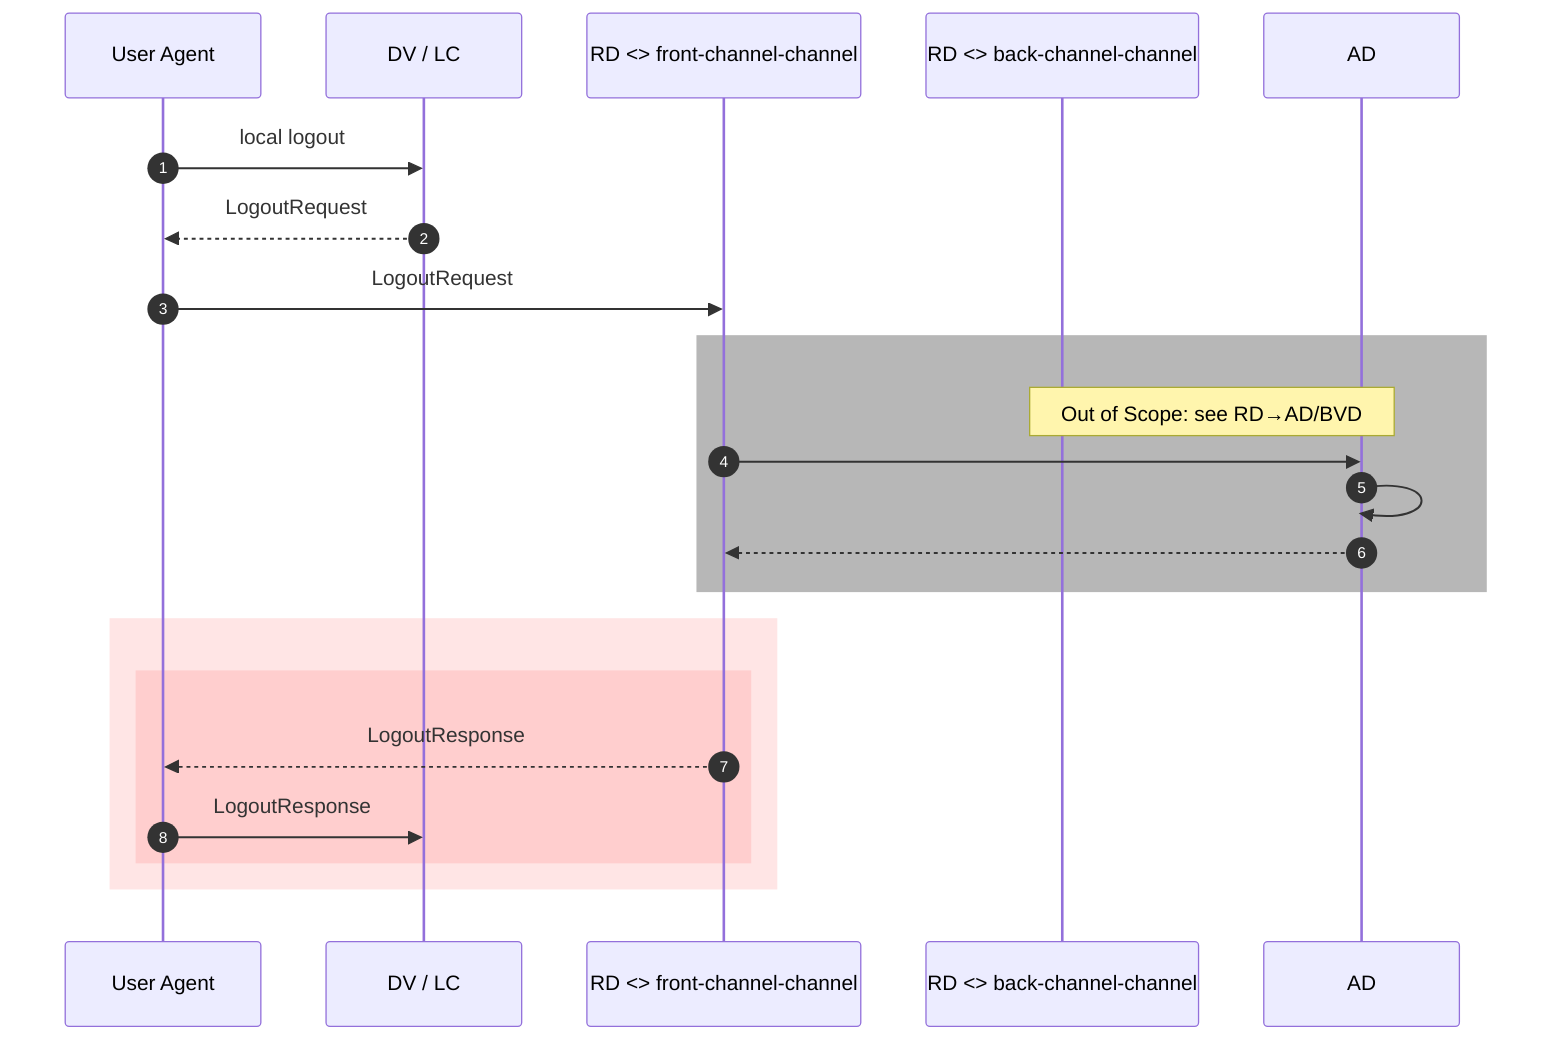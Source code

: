 %%{init: {
    "themeVariables": {"fontSize": "24px"},
    "sequence": {"boxMargin": 20}
}}%%
sequenceDiagram
autonumber
participant A as User Agent
participant B as DV / LC
participant C as RD <> front-channel-channel
participant D as RD <> back-channel-channel
participant E as AD
A->>B: local logout
B-->>A: LogoutRequest
A->>C: LogoutRequest
rect rgba(75, 75, 75,.4)
    Note over D,E:  Out of Scope: see RD#8594;AD/BVD
    C->>E:
    E->>E:
    E-->>C:
end
rect rgba(255,0,0,.1)
rect rgba(255,0,0,.1)
    C-->>A: LogoutResponse
    A->>B: LogoutResponse
end
end